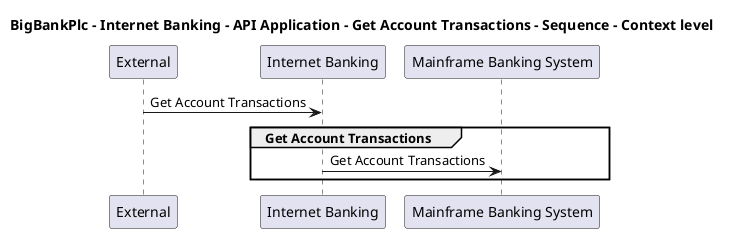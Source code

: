 @startuml

title BigBankPlc - Internet Banking - API Application - Get Account Transactions - Sequence - Context level

participant "External" as C4InterFlow.SoftwareSystems.ExternalSystem
participant "Internet Banking" as BigBankPlc.SoftwareSystems.InternetBanking
participant "Mainframe Banking System" as BigBankPlc.SoftwareSystems.MainframeBankingSystem

C4InterFlow.SoftwareSystems.ExternalSystem -> BigBankPlc.SoftwareSystems.InternetBanking : Get Account Transactions
group Get Account Transactions
BigBankPlc.SoftwareSystems.InternetBanking -> BigBankPlc.SoftwareSystems.MainframeBankingSystem : Get Account Transactions
end


@enduml

